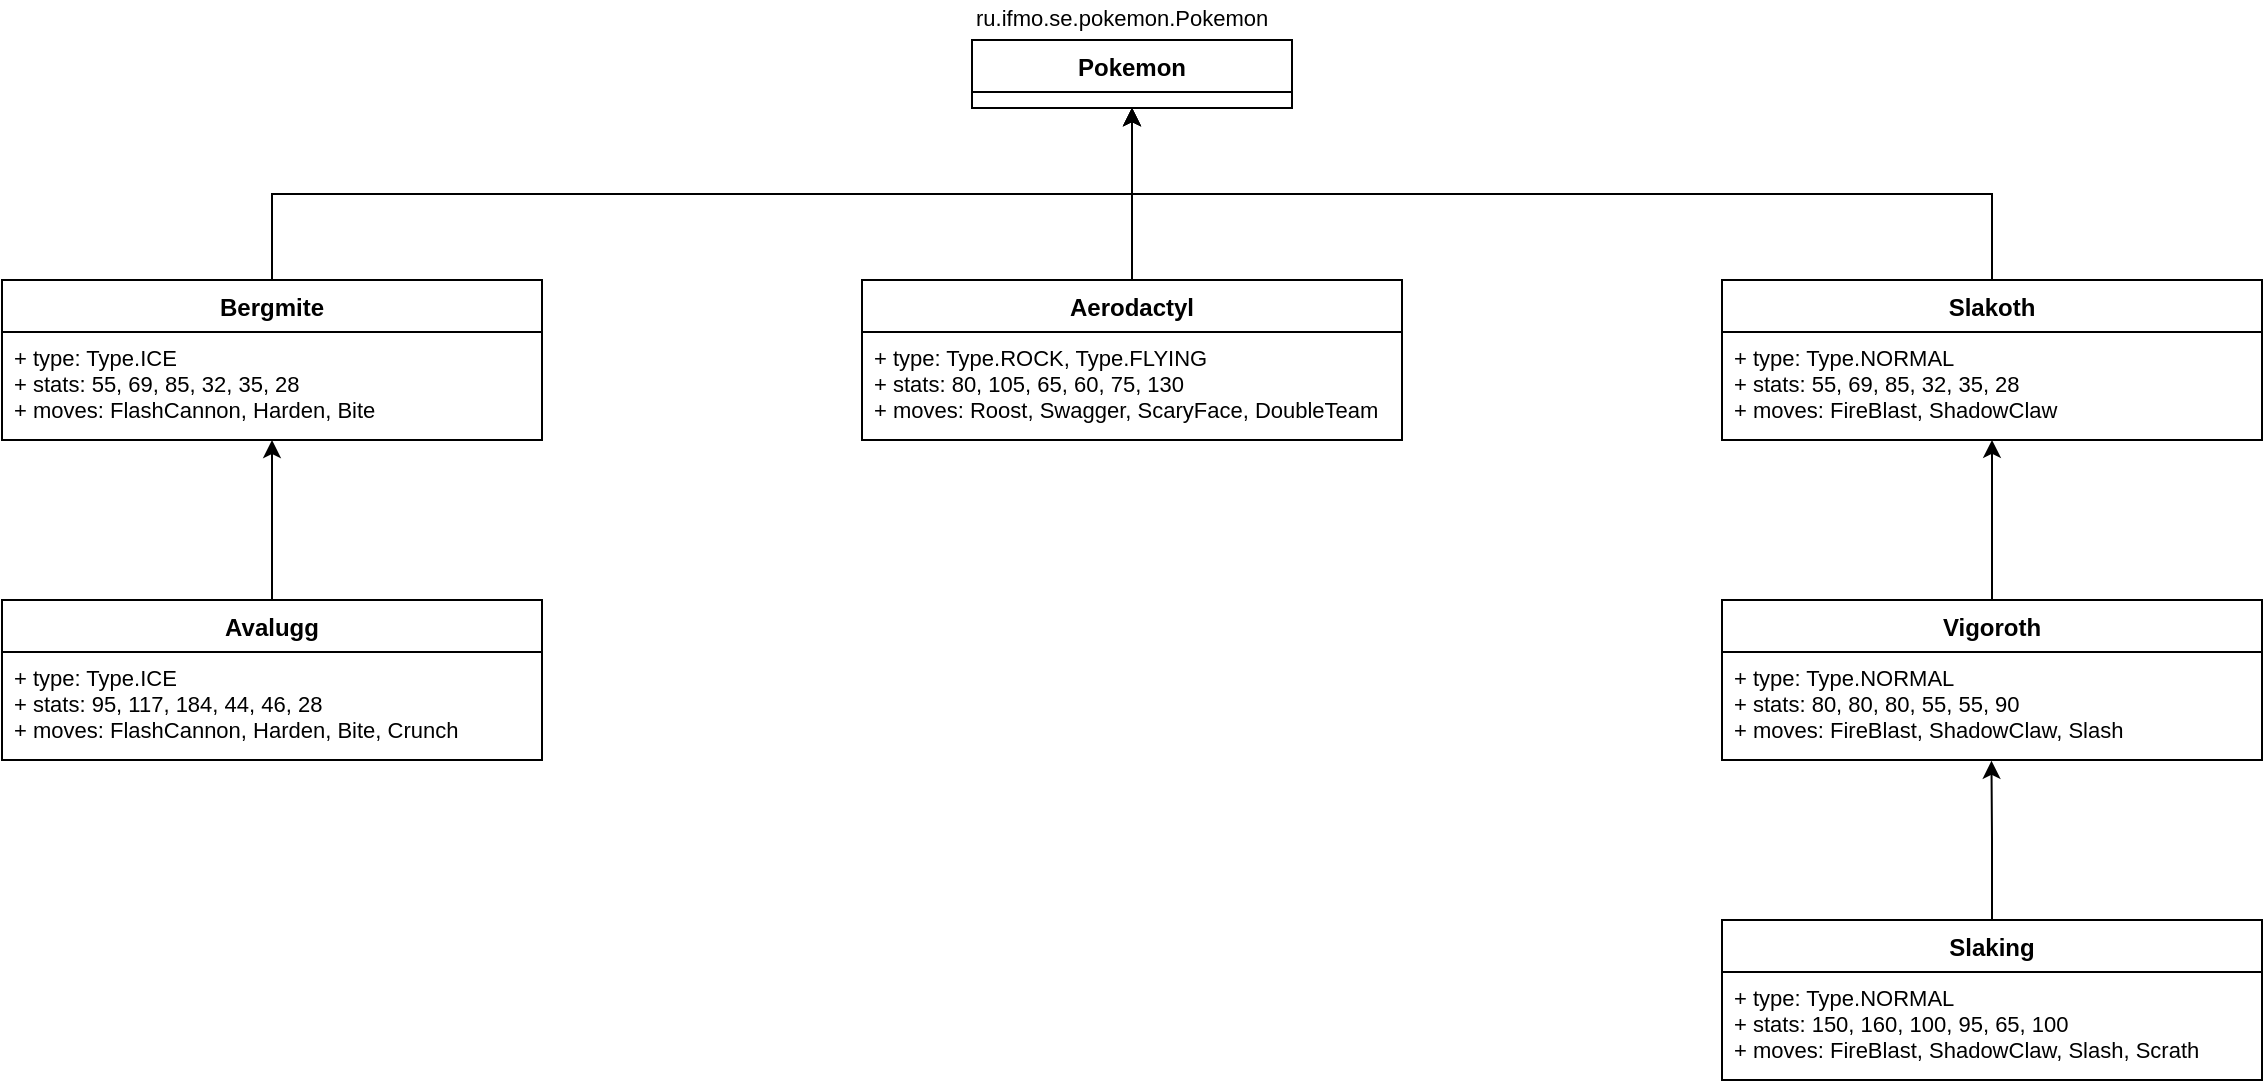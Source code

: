 <mxfile version="12.2.4" pages="1"><diagram id="dwVmoowNES13ZVPDB_V5" name="Page-1"><mxGraphModel dx="807" dy="582" grid="1" gridSize="10" guides="1" tooltips="1" connect="1" arrows="1" fold="1" page="1" pageScale="1" pageWidth="1170" pageHeight="600" math="0" shadow="0"><root><mxCell id="0"/><mxCell id="1" parent="0"/><mxCell id="4" value="Pokemon" style="swimlane;fontStyle=1;align=center;verticalAlign=top;childLayout=stackLayout;horizontal=1;startSize=26;horizontalStack=0;resizeParent=1;resizeParentMax=0;resizeLast=0;collapsible=1;marginBottom=0;" parent="1" vertex="1"><mxGeometry x="505" y="40" width="160" height="34" as="geometry"/></mxCell><mxCell id="22" style="edgeStyle=orthogonalEdgeStyle;rounded=0;orthogonalLoop=1;jettySize=auto;html=1;exitX=0.5;exitY=0;exitDx=0;exitDy=0;entryX=0.5;entryY=1;entryDx=0;entryDy=0;fontSize=11;" parent="1" source="16" target="4" edge="1"><mxGeometry relative="1" as="geometry"/></mxCell><mxCell id="28" style="edgeStyle=orthogonalEdgeStyle;rounded=0;orthogonalLoop=1;jettySize=auto;html=1;exitX=0.5;exitY=0;exitDx=0;exitDy=0;entryX=0.5;entryY=1;entryDx=0;entryDy=0;fontSize=11;" parent="1" source="16" target="4" edge="1"><mxGeometry relative="1" as="geometry"/></mxCell><mxCell id="26" value="Bergmite" style="swimlane;fontStyle=1;align=center;verticalAlign=top;childLayout=stackLayout;horizontal=1;startSize=26;horizontalStack=0;resizeParent=1;resizeParentMax=0;resizeLast=0;collapsible=1;marginBottom=0;" parent="1" vertex="1"><mxGeometry x="20" y="160" width="270" height="80" as="geometry"/></mxCell><mxCell id="27" value="+ type: Type.ICE&#10;+ stats: 55, 69, 85, 32, 35, 28&#10;+ moves: FlashCannon, Harden, Bite" style="text;strokeColor=none;fillColor=none;align=left;verticalAlign=top;spacingLeft=4;spacingRight=4;overflow=hidden;rotatable=0;points=[[0,0.5],[1,0.5]];portConstraint=eastwest;fontSize=11;" parent="26" vertex="1"><mxGeometry y="26" width="270" height="54" as="geometry"/></mxCell><mxCell id="30" value="ru.ifmo.se.pokemon.Pokemon" style="text;html=1;resizable=0;points=[];autosize=1;align=left;verticalAlign=top;spacingTop=-4;fontSize=11;" parent="1" vertex="1"><mxGeometry x="505" y="20" width="160" height="10" as="geometry"/></mxCell><mxCell id="33" style="edgeStyle=orthogonalEdgeStyle;rounded=0;orthogonalLoop=1;jettySize=auto;html=1;exitX=0.5;exitY=0;exitDx=0;exitDy=0;entryX=0.5;entryY=1;entryDx=0;entryDy=0;fontSize=11;" parent="1" source="31" target="4" edge="1"><mxGeometry relative="1" as="geometry"/></mxCell><mxCell id="31" value="Slakoth" style="swimlane;fontStyle=1;align=center;verticalAlign=top;childLayout=stackLayout;horizontal=1;startSize=26;horizontalStack=0;resizeParent=1;resizeParentMax=0;resizeLast=0;collapsible=1;marginBottom=0;" parent="1" vertex="1"><mxGeometry x="880" y="160" width="270" height="80" as="geometry"/></mxCell><mxCell id="32" value="+ type: Type.NORMAL&#10;+ stats: 55, 69, 85, 32, 35, 28&#10;+ moves: FireBlast, ShadowClaw" style="text;strokeColor=none;fillColor=none;align=left;verticalAlign=top;spacingLeft=4;spacingRight=4;overflow=hidden;rotatable=0;points=[[0,0.5],[1,0.5]];portConstraint=eastwest;fontSize=11;" parent="31" vertex="1"><mxGeometry y="26" width="270" height="54" as="geometry"/></mxCell><mxCell id="38" style="edgeStyle=orthogonalEdgeStyle;rounded=0;orthogonalLoop=1;jettySize=auto;html=1;exitX=0.5;exitY=0;exitDx=0;exitDy=0;entryX=0.5;entryY=1;entryDx=0;entryDy=0;fontSize=11;" parent="1" source="34" target="26" edge="1"><mxGeometry relative="1" as="geometry"/></mxCell><mxCell id="34" value="Avalugg" style="swimlane;fontStyle=1;align=center;verticalAlign=top;childLayout=stackLayout;horizontal=1;startSize=26;horizontalStack=0;resizeParent=1;resizeParentMax=0;resizeLast=0;collapsible=1;marginBottom=0;" parent="1" vertex="1"><mxGeometry x="20" y="320" width="270" height="80" as="geometry"/></mxCell><mxCell id="35" value="+ type: Type.ICE&#10;+ stats: 95, 117, 184, 44, 46, 28&#10;+ moves: FlashCannon, Harden, Bite, Crunch" style="text;strokeColor=none;fillColor=none;align=left;verticalAlign=top;spacingLeft=4;spacingRight=4;overflow=hidden;rotatable=0;points=[[0,0.5],[1,0.5]];portConstraint=eastwest;fontSize=11;" parent="34" vertex="1"><mxGeometry y="26" width="270" height="54" as="geometry"/></mxCell><mxCell id="16" value="Aerodactyl" style="swimlane;fontStyle=1;align=center;verticalAlign=top;childLayout=stackLayout;horizontal=1;startSize=26;horizontalStack=0;resizeParent=1;resizeParentMax=0;resizeLast=0;collapsible=1;marginBottom=0;" parent="1" vertex="1"><mxGeometry x="450" y="160" width="270" height="80" as="geometry"/></mxCell><mxCell id="17" value="+ type: Type.ROCK, Type.FLYING&#10;+ stats: 80, 105, 65, 60, 75, 130&#10;+ moves: Roost, Swagger, ScaryFace, DoubleTeam" style="text;strokeColor=none;fillColor=none;align=left;verticalAlign=top;spacingLeft=4;spacingRight=4;overflow=hidden;rotatable=0;points=[[0,0.5],[1,0.5]];portConstraint=eastwest;fontSize=11;" parent="16" vertex="1"><mxGeometry y="26" width="270" height="54" as="geometry"/></mxCell><mxCell id="36" style="edgeStyle=orthogonalEdgeStyle;rounded=0;orthogonalLoop=1;jettySize=auto;html=1;exitX=0.5;exitY=0;exitDx=0;exitDy=0;fontSize=11;entryX=0.5;entryY=1;entryDx=0;entryDy=0;" parent="1" source="26" target="4" edge="1"><mxGeometry relative="1" as="geometry"><mxPoint x="155.571" y="269.714" as="sourcePoint"/><mxPoint x="530" y="300" as="targetPoint"/></mxGeometry></mxCell><mxCell id="41" style="edgeStyle=orthogonalEdgeStyle;rounded=0;orthogonalLoop=1;jettySize=auto;html=1;exitX=0.5;exitY=0;exitDx=0;exitDy=0;entryX=0.5;entryY=0.999;entryDx=0;entryDy=0;entryPerimeter=0;fontSize=11;" parent="1" source="39" target="32" edge="1"><mxGeometry relative="1" as="geometry"/></mxCell><mxCell id="39" value="Vigoroth" style="swimlane;fontStyle=1;align=center;verticalAlign=top;childLayout=stackLayout;horizontal=1;startSize=26;horizontalStack=0;resizeParent=1;resizeParentMax=0;resizeLast=0;collapsible=1;marginBottom=0;" parent="1" vertex="1"><mxGeometry x="880" y="320" width="270" height="80" as="geometry"/></mxCell><mxCell id="40" value="+ type: Type.NORMAL&#10;+ stats: 80, 80, 80, 55, 55, 90&#10;+ moves: FireBlast, ShadowClaw, Slash" style="text;strokeColor=none;fillColor=none;align=left;verticalAlign=top;spacingLeft=4;spacingRight=4;overflow=hidden;rotatable=0;points=[[0,0.5],[1,0.5]];portConstraint=eastwest;fontSize=11;" parent="39" vertex="1"><mxGeometry y="26" width="270" height="54" as="geometry"/></mxCell><mxCell id="45" style="edgeStyle=orthogonalEdgeStyle;rounded=0;orthogonalLoop=1;jettySize=auto;html=1;exitX=0.5;exitY=0;exitDx=0;exitDy=0;entryX=0.499;entryY=1.007;entryDx=0;entryDy=0;entryPerimeter=0;fontSize=11;" parent="1" source="42" target="40" edge="1"><mxGeometry relative="1" as="geometry"/></mxCell><mxCell id="42" value="Slaking" style="swimlane;fontStyle=1;align=center;verticalAlign=top;childLayout=stackLayout;horizontal=1;startSize=26;horizontalStack=0;resizeParent=1;resizeParentMax=0;resizeLast=0;collapsible=1;marginBottom=0;" parent="1" vertex="1"><mxGeometry x="880" y="480" width="270" height="80" as="geometry"/></mxCell><mxCell id="43" value="+ type: Type.NORMAL&#10;+ stats: 150, 160, 100, 95, 65, 100&#10;+ moves: FireBlast, ShadowClaw, Slash, Scrath" style="text;strokeColor=none;fillColor=none;align=left;verticalAlign=top;spacingLeft=4;spacingRight=4;overflow=hidden;rotatable=0;points=[[0,0.5],[1,0.5]];portConstraint=eastwest;fontSize=11;" parent="42" vertex="1"><mxGeometry y="26" width="270" height="54" as="geometry"/></mxCell></root></mxGraphModel></diagram></mxfile>